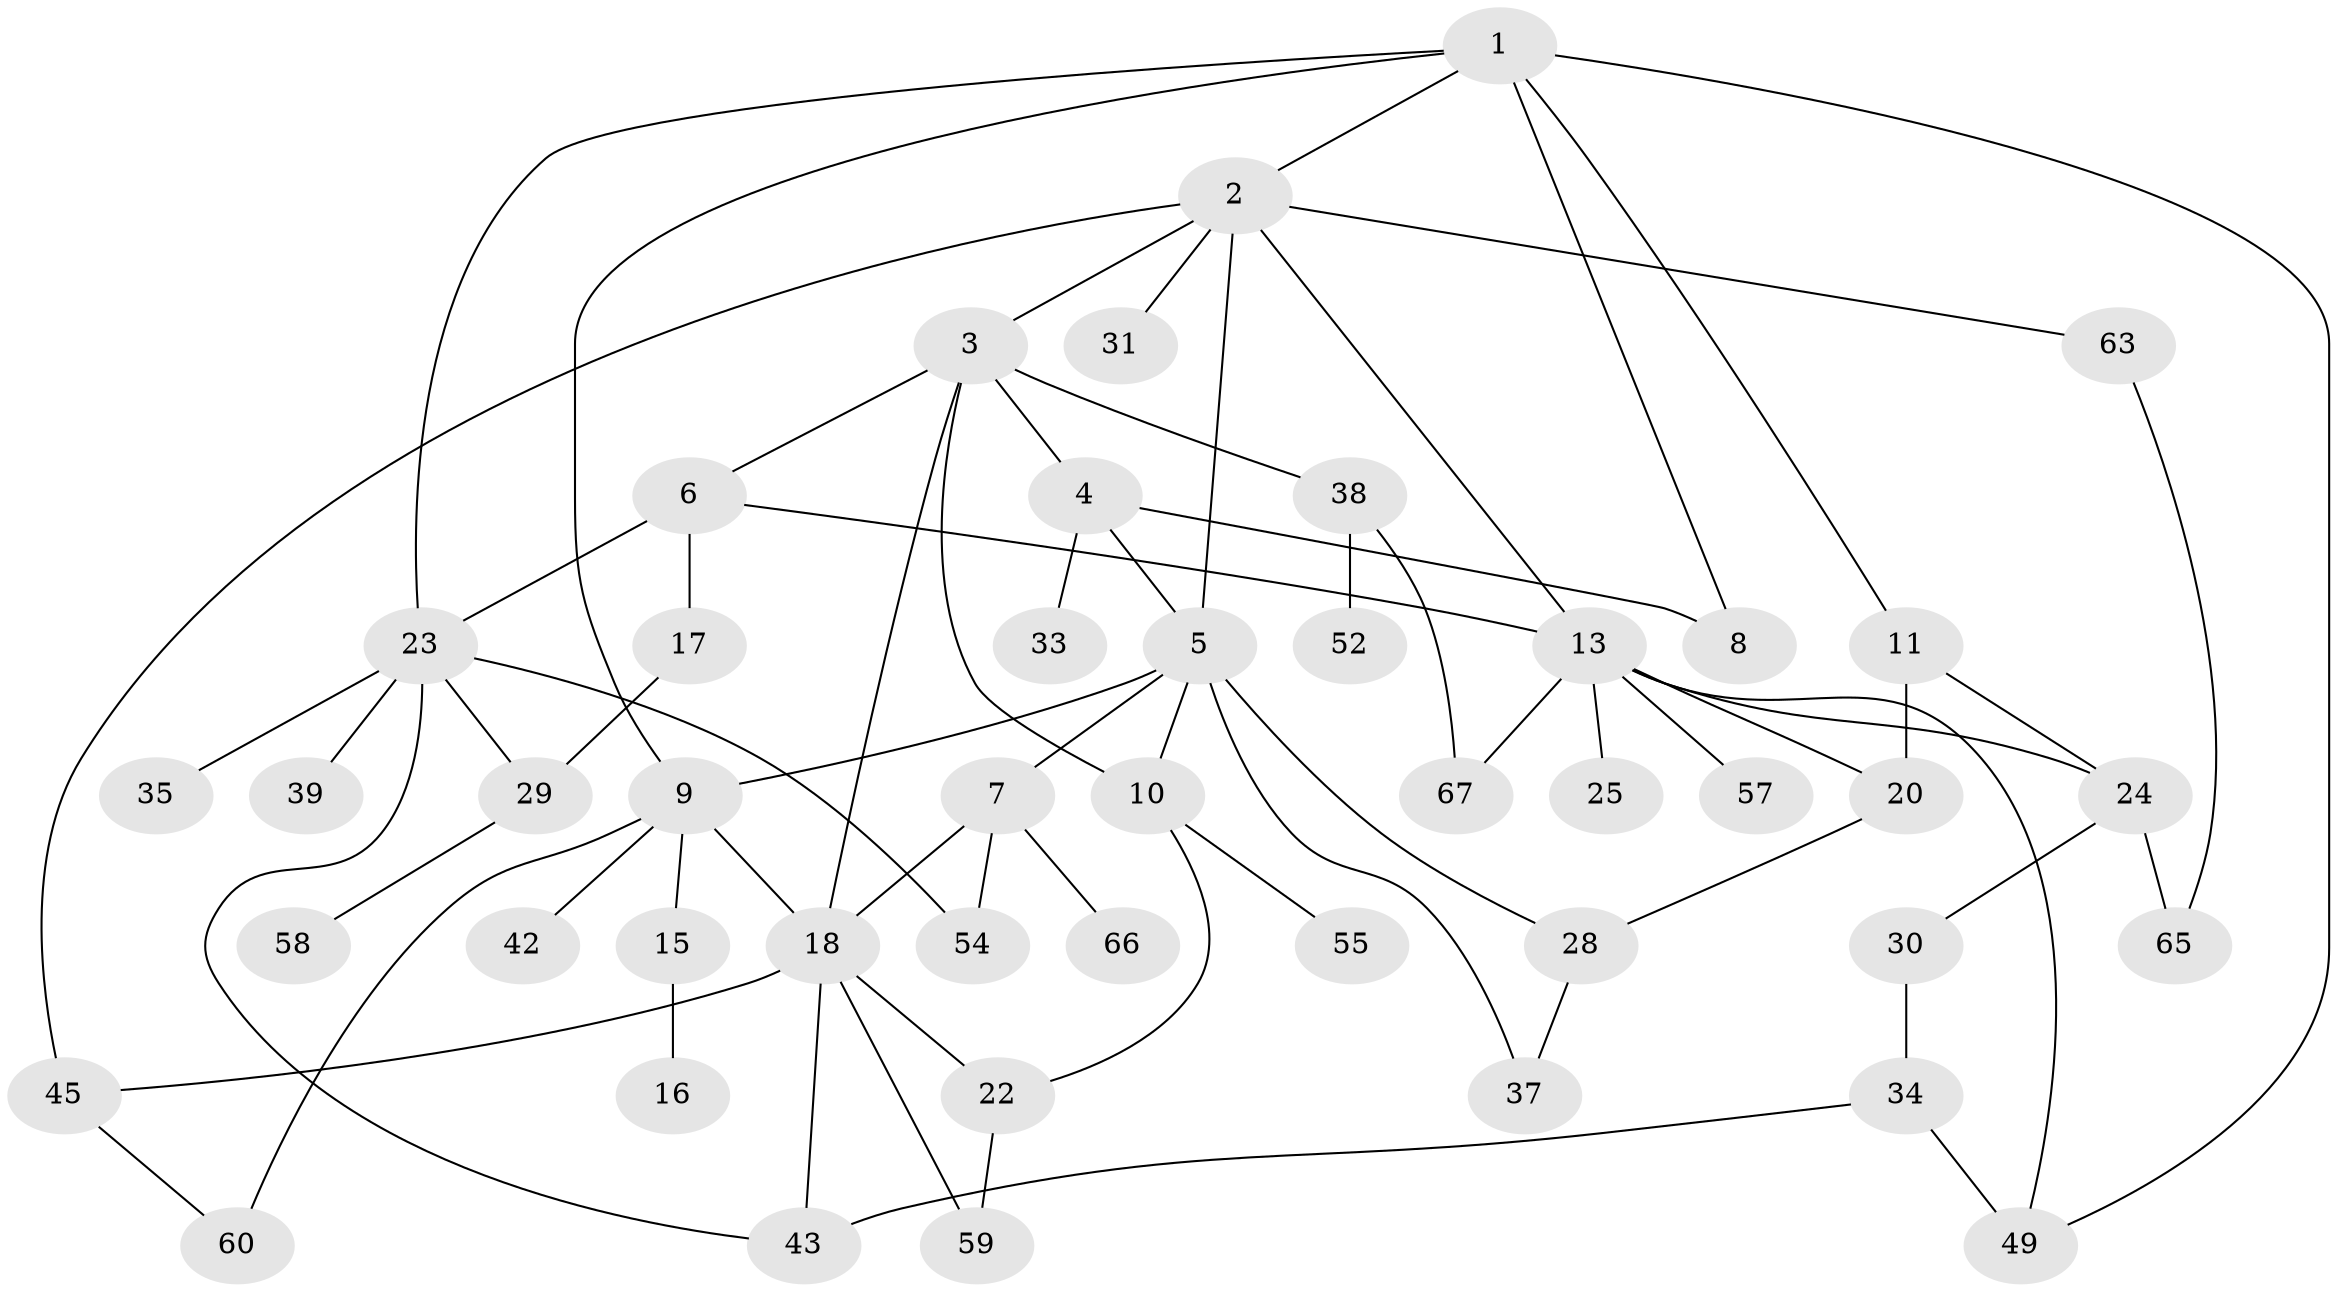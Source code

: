 // original degree distribution, {5: 0.058823529411764705, 6: 0.058823529411764705, 4: 0.14705882352941177, 3: 0.23529411764705882, 2: 0.2647058823529412, 1: 0.23529411764705882}
// Generated by graph-tools (version 1.1) at 2025/10/02/27/25 16:10:53]
// undirected, 46 vertices, 69 edges
graph export_dot {
graph [start="1"]
  node [color=gray90,style=filled];
  1 [super="+48"];
  2 [super="+47"];
  3 [super="+27"];
  4 [super="+40"];
  5 [super="+64"];
  6 [super="+12"];
  7 [super="+21"];
  8;
  9 [super="+14"];
  10 [super="+46"];
  11 [super="+19"];
  13 [super="+26"];
  15 [super="+41"];
  16;
  17;
  18 [super="+68"];
  20;
  22;
  23 [super="+32"];
  24;
  25;
  28 [super="+53"];
  29 [super="+36"];
  30 [super="+62"];
  31;
  33;
  34 [super="+56"];
  35;
  37 [super="+61"];
  38 [super="+51"];
  39;
  42;
  43 [super="+44"];
  45;
  49 [super="+50"];
  52;
  54;
  55;
  57;
  58;
  59;
  60;
  63;
  65;
  66;
  67;
  1 -- 2;
  1 -- 8;
  1 -- 11;
  1 -- 23;
  1 -- 9;
  1 -- 49;
  2 -- 3;
  2 -- 31;
  2 -- 45;
  2 -- 63;
  2 -- 5;
  2 -- 13;
  3 -- 4;
  3 -- 6;
  3 -- 18;
  3 -- 10;
  3 -- 38 [weight=2];
  4 -- 5;
  4 -- 33;
  4 -- 8;
  5 -- 7;
  5 -- 9;
  5 -- 10;
  5 -- 28;
  5 -- 37;
  6 -- 17;
  6 -- 13;
  6 -- 23;
  7 -- 54;
  7 -- 18;
  7 -- 66;
  9 -- 15;
  9 -- 42;
  9 -- 18;
  9 -- 60;
  10 -- 22;
  10 -- 55;
  11 -- 20;
  11 -- 24;
  13 -- 25;
  13 -- 57;
  13 -- 67;
  13 -- 24;
  13 -- 49;
  13 -- 20;
  15 -- 16;
  17 -- 29;
  18 -- 59;
  18 -- 45;
  18 -- 22;
  18 -- 43;
  20 -- 28;
  22 -- 59;
  23 -- 54;
  23 -- 43;
  23 -- 35;
  23 -- 39;
  23 -- 29;
  24 -- 30;
  24 -- 65;
  28 -- 37;
  29 -- 58;
  30 -- 34;
  34 -- 43;
  34 -- 49;
  38 -- 67;
  38 -- 52;
  45 -- 60;
  63 -- 65;
}

